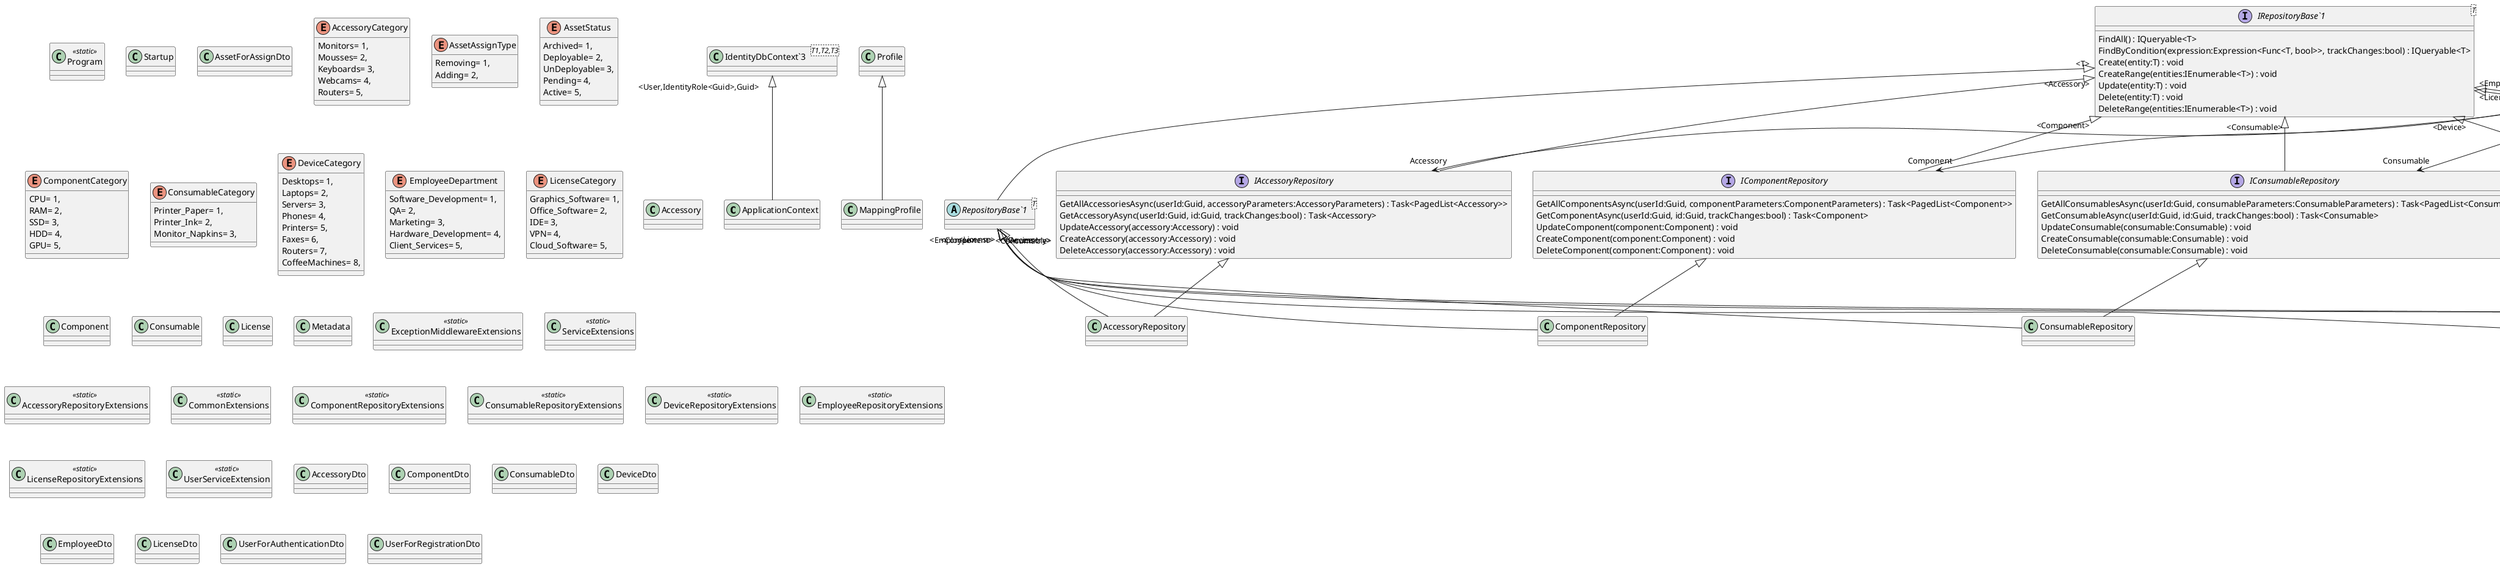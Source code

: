 @startuml
class ApplicationContext {
}
class "IdentityDbContext`3"<T1,T2,T3> {
}
"IdentityDbContext`3" "<User,IdentityRole<Guid>,Guid>" <|-- ApplicationContext
class MappingProfile {
}
Profile <|-- MappingProfile
class Program <<static>> {
}
class Startup {
}
class AccessoryRepository {
}
class "RepositoryBase`1"<T> {
}
"RepositoryBase`1" "<Accessory>" <|-- AccessoryRepository
IAccessoryRepository <|-- AccessoryRepository
class ComponentRepository {
}
class "RepositoryBase`1"<T> {
}
"RepositoryBase`1" "<Component>" <|-- ComponentRepository
IComponentRepository <|-- ComponentRepository
class ConsumableRepository {
}
class "RepositoryBase`1"<T> {
}
"RepositoryBase`1" "<Consumable>" <|-- ConsumableRepository
IConsumableRepository <|-- ConsumableRepository
class DeviceRepository {
}
class "RepositoryBase`1"<T> {
}
"RepositoryBase`1" "<Device>" <|-- DeviceRepository
IDeviceRepository <|-- DeviceRepository
class EmployeeRepository {
}
class "RepositoryBase`1"<T> {
}
"RepositoryBase`1" "<Employee>" <|-- EmployeeRepository
IEmployeeRepository <|-- EmployeeRepository
class LicenseRepository {
}
class "RepositoryBase`1"<T> {
}
"RepositoryBase`1" "<License>" <|-- LicenseRepository
ILicenseRepository <|-- LicenseRepository
abstract class "RepositoryBase`1"<T> {
}
class "IRepositoryBase`1"<T> {
}
"IRepositoryBase`1" "<T>" <|-- "RepositoryBase`1"
class RepositoryManager {
}
IRepositoryManager <|-- RepositoryManager
class AccessoryService {
}
IAccessoryService <|-- AccessoryService
class AuthenticationService {
}
IAuthenticationService <|-- AuthenticationService
class ComponentService {
}
IComponentService <|-- ComponentService
class ConsumableService {
}
IConsumableService <|-- ConsumableService
class DeviceService {
}
IDeviceService <|-- DeviceService
class EmployeeService {
}
IEmployeeService <|-- EmployeeService
class LicenseService {
}
ILicenseService <|-- LicenseService
class UserService {
}
IUserService <|-- UserService
class DeviceConfiguration {
}
class "IEntityTypeConfiguration`1"<T> {
}
"IEntityTypeConfiguration`1" "<Device>" <|-- DeviceConfiguration
class EmployeeConfiguration {
}
class "IEntityTypeConfiguration`1"<T> {
}
"IEntityTypeConfiguration`1" "<Employee>" <|-- EmployeeConfiguration
class RoleConfiguration {
}
class "IEntityTypeConfiguration`1"<T> {
}
"IEntityTypeConfiguration`1" "<IdentityRole<Guid>>" <|-- RoleConfiguration
class AssetForAssignDto {
}
enum AccessoryCategory {
    Monitors= 1,
    Mousses= 2,
    Keyboards= 3,
    Webcams= 4,
    Routers= 5,
}
enum AssetAssignType {
    Removing= 1,
    Adding= 2,
}
enum AssetStatus {
    Archived= 1,
    Deployable= 2,
    UnDeployable= 3,
    Pending= 4,
    Active= 5,
}
enum ComponentCategory {
    CPU= 1,
    RAM= 2,
    SSD= 3,
    HDD= 4,
    GPU= 5,
}
enum ConsumableCategory {
    Printer_Paper= 1,
    Printer_Ink= 2,
    Monitor_Napkins= 3,
}
enum DeviceCategory {
    Desktops= 1,
    Laptops= 2,
    Servers= 3,
    Phones= 4,
    Printers= 5,
    Faxes= 6,
    Routers= 7,
    CoffeeMachines= 8,
}
enum EmployeeDepartment {
    Software_Development= 1,
    QA= 2,
    Marketing= 3,
    Hardware_Development= 4,
    Client_Services= 5,
}
enum LicenseCategory {
    Graphics_Software= 1,
    Office_Software= 2,
    IDE= 3,
    VPN= 4,
    Cloud_Software= 5,
}
class User {
}
class "IdentityUser`1"<T> {
}
"IdentityUser`1" "<Guid>" <|-- User
class Accessory {
}
class Component {
}
class Consumable {
}
class License {
}
class Metadata {
}
class "PagedList`1"<T> {
}
class "List`1"<T> {
}
"List`1" "<T>" <|-- "PagedList`1"
abstract class RequestParameters {
}
class EmployeeParameters {
}
class DeviceParameters {
}
class AccessoryParameters {
}
class ConsumableParameters {
}
class ComponentParameters {
}
class LicenseParameters {
}
RequestParameters <|-- EmployeeParameters
RequestParameters <|-- DeviceParameters
RequestParameters <|-- AccessoryParameters
RequestParameters <|-- ConsumableParameters
RequestParameters <|-- ComponentParameters
RequestParameters <|-- LicenseParameters
class ValidationFilterAttribute {
}
IActionFilter <|-- ValidationFilterAttribute
class AccessoriesController {
}
ControllerBase <|-- AccessoriesController
class ComponentsController {
}
ControllerBase <|-- ComponentsController
class ConsumablesController {
}
ControllerBase <|-- ConsumablesController
class DevicesController {
}
ControllerBase <|-- DevicesController
class EmployeesController {
}
ControllerBase <|-- EmployeesController
class LicensesController {
}
ControllerBase <|-- LicensesController
class UsersController {
}
ControllerBase <|-- UsersController
class ExceptionMiddlewareExtensions <<static>> {
}
class ServiceExtensions <<static>> {
}
class InitialCreate <<partial>> {
}
Migration <|-- InitialCreate
class InitialCreate <<partial>> {
}
class DbSeed1 <<partial>> {
}
Migration <|-- DbSeed1
class DbSeed1 <<partial>> {
}
class ConvertEnumsToStrings <<partial>> {
}
Migration <|-- ConvertEnumsToStrings
class ConvertEnumsToStrings <<partial>> {
}
class UpdateConsumableEntity <<partial>> {
}
Migration <|-- UpdateConsumableEntity
class UpdateConsumableEntity <<partial>> {
}
class UpdateConsumableEnumCategoryToString <<partial>> {
}
Migration <|-- UpdateConsumableEnumCategoryToString
class UpdateConsumableEnumCategoryToString <<partial>> {
}
class AddIdentity <<partial>> {
}
Migration <|-- AddIdentity
class AddIdentity <<partial>> {
}
class ApplicationContextModelSnapshot <<partial>> {
}
ModelSnapshot <|-- ApplicationContextModelSnapshot
interface IAccessoryRepository {
    GetAllAccessoriesAsync(userId:Guid, accessoryParameters:AccessoryParameters) : Task<PagedList<Accessory>>
    GetAccessoryAsync(userId:Guid, id:Guid, trackChanges:bool) : Task<Accessory>
    UpdateAccessory(accessory:Accessory) : void
    CreateAccessory(accessory:Accessory) : void
    DeleteAccessory(accessory:Accessory) : void
}
class "IRepositoryBase`1"<T> {
}
"IRepositoryBase`1" "<Accessory>" <|-- IAccessoryRepository
interface IComponentRepository {
    GetAllComponentsAsync(userId:Guid, componentParameters:ComponentParameters) : Task<PagedList<Component>>
    GetComponentAsync(userId:Guid, id:Guid, trackChanges:bool) : Task<Component>
    UpdateComponent(component:Component) : void
    CreateComponent(component:Component) : void
    DeleteComponent(component:Component) : void
}
class "IRepositoryBase`1"<T> {
}
"IRepositoryBase`1" "<Component>" <|-- IComponentRepository
interface IConsumableRepository {
    GetAllConsumablesAsync(userId:Guid, consumableParameters:ConsumableParameters) : Task<PagedList<Consumable>>
    GetConsumableAsync(userId:Guid, id:Guid, trackChanges:bool) : Task<Consumable>
    UpdateConsumable(consumable:Consumable) : void
    CreateConsumable(consumable:Consumable) : void
    DeleteConsumable(consumable:Consumable) : void
}
class "IRepositoryBase`1"<T> {
}
"IRepositoryBase`1" "<Consumable>" <|-- IConsumableRepository
interface IDeviceRepository {
    GetAllDevicesAsync(userId:Guid, deviceParameters:DeviceParameters) : Task<PagedList<Device>>
    GetDeviceAsync(userId:Guid, id:Guid, trackChanges:bool) : Task<Device>
    UpdateDevice(device:Device) : void
    CreateDevice(device:Device) : void
    DeleteDevice(device:Device) : void
    GetAllEmployeeDevicesAsync(employeeId:Guid) : Task<IEnumerable<Device>>
}
class "IRepositoryBase`1"<T> {
}
"IRepositoryBase`1" "<Device>" <|-- IDeviceRepository
interface IEmployeeRepository {
    GetAllEmployees(userId:Guid, employeeParameters:EmployeeParameters) : Task<PagedList<Employee>>
    GetEmployeeAsync(userId:Guid, id:Guid, trackChanges:bool) : Task<Employee>
    UpdateEmployee(employee:Employee) : void
    CreateEmployee(employee:Employee) : void
    DeleteEmployee(employee:Employee) : void
}
class "IRepositoryBase`1"<T> {
}
"IRepositoryBase`1" "<Employee>" <|-- IEmployeeRepository
interface ILicenseRepository {
    GetAllLicensesAsync(userId:Guid, licenseParameters:LicenseParameters) : Task<PagedList<License>>
    GetLicenseAsync(userId:Guid, id:Guid, trackChanges:bool) : Task<License>
    UpdateLicense(license:License) : void
    CreateLicense(license:License) : void
    DeleteLicense(license:License) : void
}
class "IRepositoryBase`1"<T> {
}
"IRepositoryBase`1" "<License>" <|-- ILicenseRepository
interface "IRepositoryBase`1"<T> {
    FindAll() : IQueryable<T>
    FindByCondition(expression:Expression<Func<T, bool>>, trackChanges:bool) : IQueryable<T>
    Create(entity:T) : void
    CreateRange(entities:IEnumerable<T>) : void
    Update(entity:T) : void
    Delete(entity:T) : void
    DeleteRange(entities:IEnumerable<T>) : void
}
interface IRepositoryManager {
    SaveAsync() : Task
}
IRepositoryManager --> "Employee" IEmployeeRepository
IRepositoryManager --> "Device" IDeviceRepository
IRepositoryManager --> "Accessory" IAccessoryRepository
IRepositoryManager --> "Component" IComponentRepository
IRepositoryManager --> "Consumable" IConsumableRepository
IRepositoryManager --> "License" ILicenseRepository
class AccessoryRepositoryExtensions <<static>> {
}
class CommonExtensions <<static>> {
}
class ComponentRepositoryExtensions <<static>> {
}
class ConsumableRepositoryExtensions <<static>> {
}
class DeviceRepositoryExtensions <<static>> {
}
class EmployeeRepositoryExtensions <<static>> {
}
class LicenseRepositoryExtensions <<static>> {
}
interface IAccessoryService {
}
interface IAuthenticationService {
    RegisterUserAsync(userForRegistration:UserForRegistrationDto, modelState:ModelStateDictionary) : Task<bool>
    AuthenticateUserAsync(userForAuthentication:UserForAuthenticationDto) : Task<bool>
    CreateTokenAsync() : Task<string>
}
interface IComponentService {
}
interface IConsumableService {
}
interface IDeviceService {
}
interface IEmployeeService {
}
interface ILicenseService {
}
interface IUserService {
}
class CommonExtensions <<static>> {
}
class UserServiceExtension <<static>> {
}
class AccessoryDto {
}
class AccessoryForCreationDto {
}
AccessoryForManipulationDto <|-- AccessoryForCreationDto
abstract class AccessoryForManipulationDto {
}
class AccessoryForUpdateDto {
}
AccessoryForManipulationDto <|-- AccessoryForUpdateDto
class ComponentDto {
}
class ComponentForCreationDto {
}
ComponentForManipulationDto <|-- ComponentForCreationDto
abstract class ComponentForManipulationDto {
}
class ComponentForUpdateDto {
}
ComponentForManipulationDto <|-- ComponentForUpdateDto
class ConsumableDto {
}
class ConsumableForCreationDto {
}
ConsumableForManipulationDto <|-- ConsumableForCreationDto
abstract class ConsumableForManipulationDto {
}
class ConsumableForUpdateDto {
}
ConsumableForManipulationDto <|-- ConsumableForUpdateDto
class DeviceDto {
}
class DeviceForCreationDto {
}
DeviceForManipulationDto <|-- DeviceForCreationDto
abstract class DeviceForManipulationDto {
}
class DeviceForUpdateDto {
}
DeviceForManipulationDto <|-- DeviceForUpdateDto
class EmployeeDto {
}
class EmployeeForCreationDto {
}
EmployeeForManipulationDto <|-- EmployeeForCreationDto
abstract class EmployeeForManipulationDto {
}
class EmployeeForUpdateDto {
}
EmployeeForManipulationDto <|-- EmployeeForUpdateDto
class LicenseDto {
}
class LicenseForCreationDto {
}
LicenseForManipulationDto <|-- LicenseForCreationDto
abstract class LicenseForManipulationDto {
}
class LicenseForUpdateDto {
}
LicenseForManipulationDto <|-- LicenseForUpdateDto
class UserForAuthenticationDto {
}
class UserForRegistrationDto {
}
@enduml
